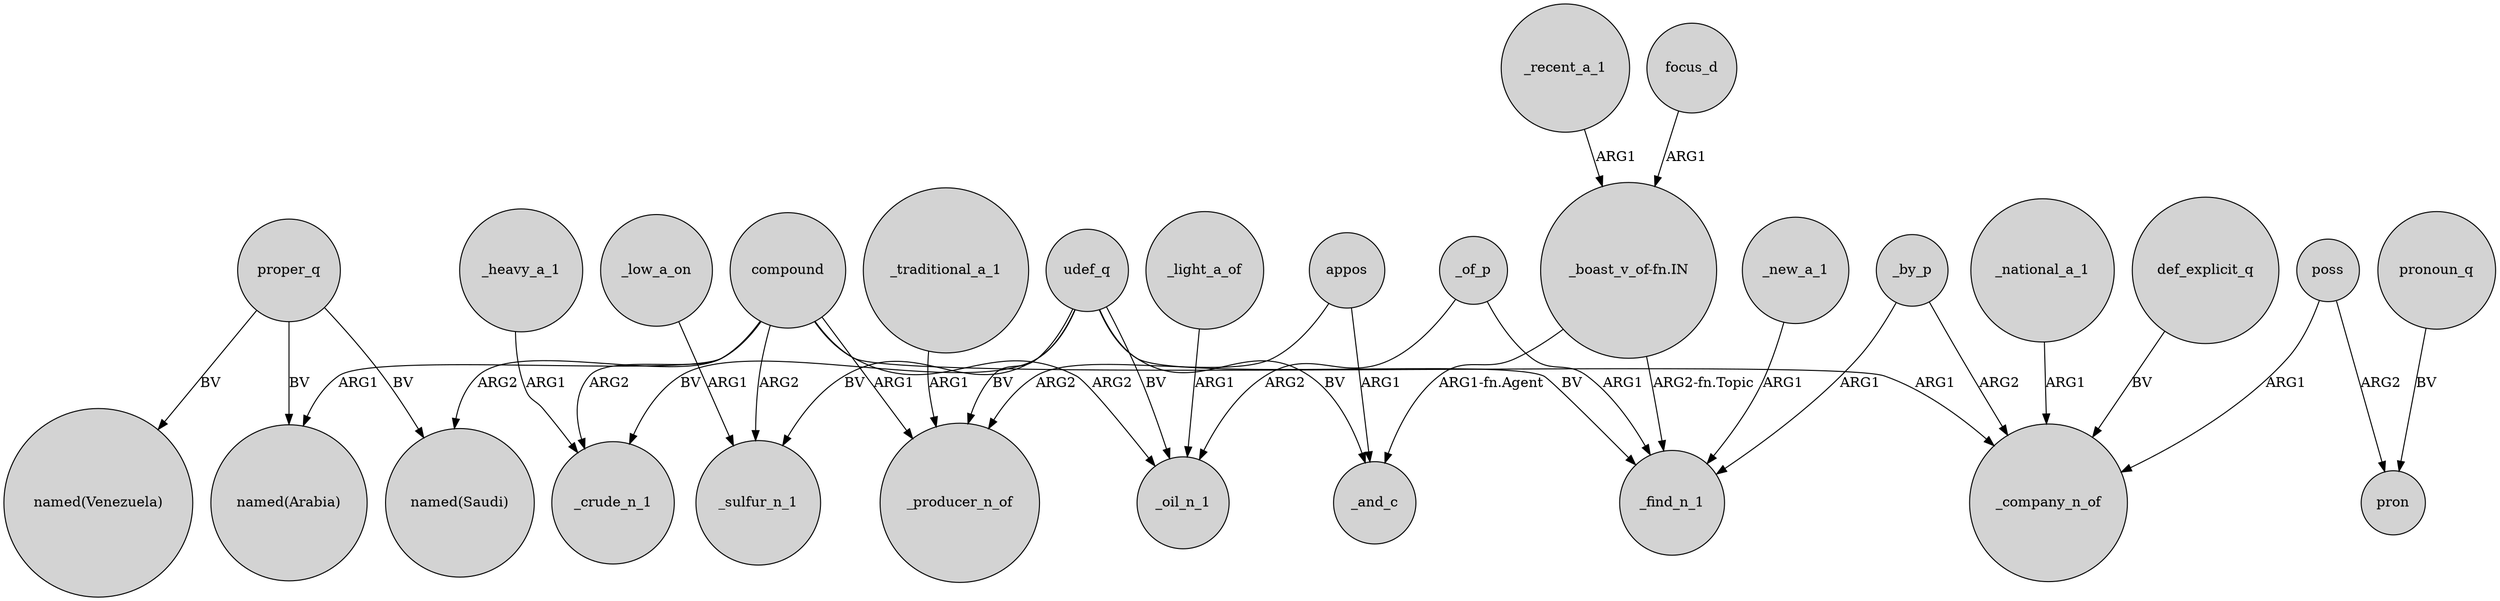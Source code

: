 digraph {
	node [shape=circle style=filled]
	_recent_a_1 -> "_boast_v_of-fn.IN" [label=ARG1]
	compound -> "named(Arabia)" [label=ARG1]
	_by_p -> _find_n_1 [label=ARG1]
	proper_q -> "named(Arabia)" [label=BV]
	compound -> _producer_n_of [label=ARG1]
	_light_a_of -> _oil_n_1 [label=ARG1]
	_of_p -> _oil_n_1 [label=ARG2]
	poss -> pron [label=ARG2]
	appos -> _and_c [label=ARG1]
	compound -> "named(Saudi)" [label=ARG2]
	_national_a_1 -> _company_n_of [label=ARG1]
	_new_a_1 -> _find_n_1 [label=ARG1]
	_of_p -> _find_n_1 [label=ARG1]
	"_boast_v_of-fn.IN" -> _find_n_1 [label="ARG2-fn.Topic"]
	proper_q -> "named(Saudi)" [label=BV]
	def_explicit_q -> _company_n_of [label=BV]
	compound -> _company_n_of [label=ARG1]
	compound -> _oil_n_1 [label=ARG2]
	pronoun_q -> pron [label=BV]
	_traditional_a_1 -> _producer_n_of [label=ARG1]
	focus_d -> "_boast_v_of-fn.IN" [label=ARG1]
	compound -> _sulfur_n_1 [label=ARG2]
	proper_q -> "named(Venezuela)" [label=BV]
	_by_p -> _company_n_of [label=ARG2]
	udef_q -> _oil_n_1 [label=BV]
	udef_q -> _find_n_1 [label=BV]
	appos -> _producer_n_of [label=ARG2]
	poss -> _company_n_of [label=ARG1]
	_low_a_on -> _sulfur_n_1 [label=ARG1]
	udef_q -> _crude_n_1 [label=BV]
	udef_q -> _sulfur_n_1 [label=BV]
	udef_q -> _and_c [label=BV]
	udef_q -> _producer_n_of [label=BV]
	compound -> _crude_n_1 [label=ARG2]
	"_boast_v_of-fn.IN" -> _and_c [label="ARG1-fn.Agent"]
	_heavy_a_1 -> _crude_n_1 [label=ARG1]
}
